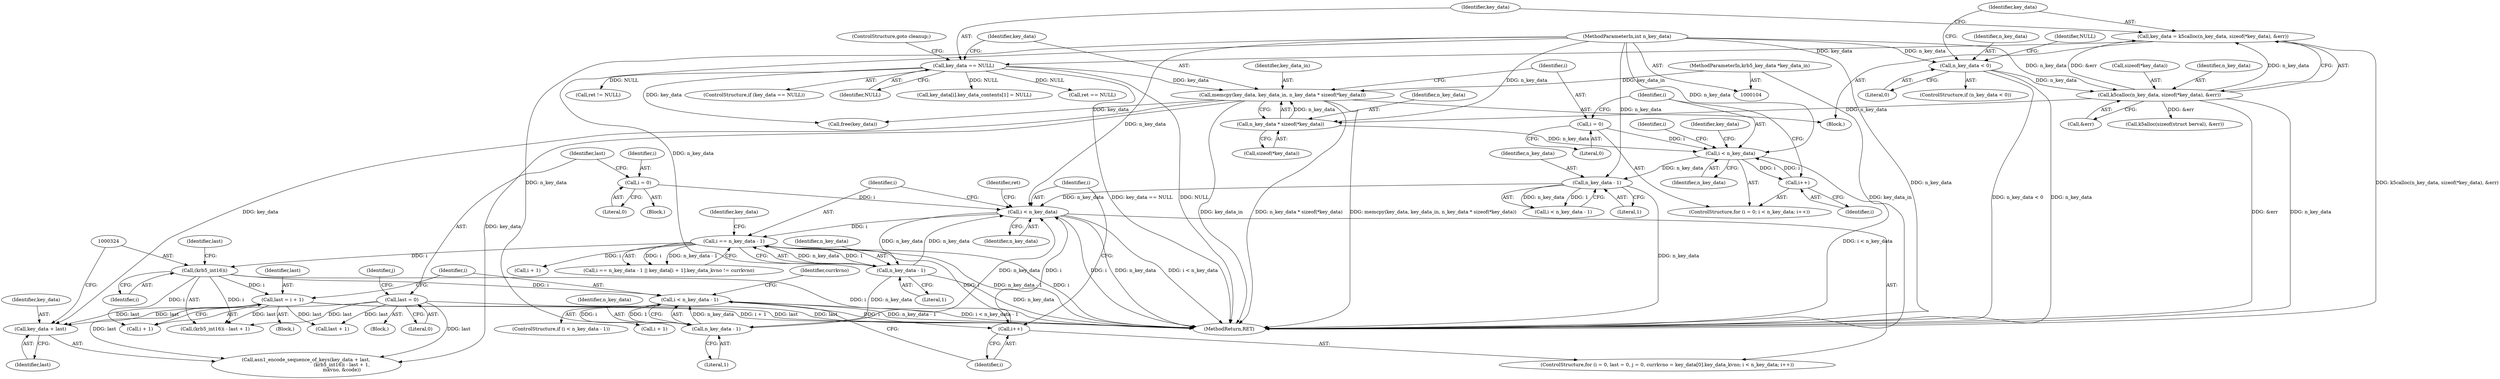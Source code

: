 digraph "0_krb5_04038bf3633c4b909b5ded3072dc88c8c419bf16@pointer" {
"1000319" [label="(Call,key_data + last)"];
"1000149" [label="(Call,memcpy(key_data, key_data_in, n_key_data * sizeof(*key_data)))"];
"1000145" [label="(Call,key_data == NULL)"];
"1000135" [label="(Call,key_data = k5calloc(n_key_data, sizeof(*key_data), &err))"];
"1000137" [label="(Call,k5calloc(n_key_data, sizeof(*key_data), &err))"];
"1000130" [label="(Call,n_key_data < 0)"];
"1000106" [label="(MethodParameterIn,int n_key_data)"];
"1000105" [label="(MethodParameterIn,krb5_key_data *key_data_in)"];
"1000152" [label="(Call,n_key_data * sizeof(*key_data))"];
"1000262" [label="(Call,last = 0)"];
"1000357" [label="(Call,last = i + 1)"];
"1000323" [label="(Call,(krb5_int16)i)"];
"1000285" [label="(Call,i == n_key_data - 1)"];
"1000276" [label="(Call,i < n_key_data)"];
"1000258" [label="(Call,i = 0)"];
"1000279" [label="(Call,i++)"];
"1000363" [label="(Call,i < n_key_data - 1)"];
"1000365" [label="(Call,n_key_data - 1)"];
"1000287" [label="(Call,n_key_data - 1)"];
"1000216" [label="(Call,n_key_data - 1)"];
"1000161" [label="(Call,i < n_key_data)"];
"1000158" [label="(Call,i = 0)"];
"1000164" [label="(Call,i++)"];
"1000108" [label="(Block,)"];
"1000365" [label="(Call,n_key_data - 1)"];
"1000326" [label="(Call,last + 1)"];
"1000391" [label="(Call,ret != NULL)"];
"1000288" [label="(Identifier,n_key_data)"];
"1000286" [label="(Identifier,i)"];
"1000293" [label="(Identifier,key_data)"];
"1000362" [label="(ControlStructure,if (i < n_key_data - 1))"];
"1000363" [label="(Call,i < n_key_data - 1)"];
"1000304" [label="(Call,k5alloc(sizeof(struct berval), &err))"];
"1000137" [label="(Call,k5calloc(n_key_data, sizeof(*key_data), &err))"];
"1000131" [label="(Identifier,n_key_data)"];
"1000383" [label="(Call,free(key_data))"];
"1000161" [label="(Call,i < n_key_data)"];
"1000158" [label="(Call,i = 0)"];
"1000218" [label="(Literal,1)"];
"1000134" [label="(Identifier,NULL)"];
"1000139" [label="(Call,sizeof(*key_data))"];
"1000154" [label="(Call,sizeof(*key_data))"];
"1000162" [label="(Identifier,i)"];
"1000153" [label="(Identifier,n_key_data)"];
"1000285" [label="(Call,i == n_key_data - 1)"];
"1000277" [label="(Identifier,i)"];
"1000359" [label="(Call,i + 1)"];
"1000136" [label="(Identifier,key_data)"];
"1000144" [label="(ControlStructure,if (key_data == NULL))"];
"1000212" [label="(Identifier,i)"];
"1000256" [label="(ControlStructure,for (i = 0, last = 0, j = 0, currkvno = key_data[0].key_data_kvno; i < n_key_data; i++))"];
"1000319" [label="(Call,key_data + last)"];
"1000323" [label="(Call,(krb5_int16)i)"];
"1000147" [label="(Identifier,NULL)"];
"1000322" [label="(Call,(krb5_int16)i - last + 1)"];
"1000150" [label="(Identifier,key_data)"];
"1000216" [label="(Call,n_key_data - 1)"];
"1000159" [label="(Identifier,i)"];
"1000366" [label="(Identifier,n_key_data)"];
"1000165" [label="(Identifier,i)"];
"1000259" [label="(Identifier,i)"];
"1000217" [label="(Identifier,n_key_data)"];
"1000280" [label="(Identifier,i)"];
"1000201" [label="(Call,key_data[i].key_data_contents[1] = NULL)"];
"1000357" [label="(Call,last = i + 1)"];
"1000164" [label="(Call,i++)"];
"1000160" [label="(Literal,0)"];
"1000373" [label="(Call,i + 1)"];
"1000132" [label="(Literal,0)"];
"1000105" [label="(MethodParameterIn,krb5_key_data *key_data_in)"];
"1000417" [label="(MethodReturn,RET)"];
"1000130" [label="(Call,n_key_data < 0)"];
"1000142" [label="(Call,&err)"];
"1000279" [label="(Call,i++)"];
"1000106" [label="(MethodParameterIn,int n_key_data)"];
"1000151" [label="(Identifier,key_data_in)"];
"1000299" [label="(Block,)"];
"1000264" [label="(Literal,0)"];
"1000325" [label="(Identifier,i)"];
"1000276" [label="(Call,i < n_key_data)"];
"1000379" [label="(Identifier,ret)"];
"1000129" [label="(ControlStructure,if (n_key_data < 0))"];
"1000320" [label="(Identifier,key_data)"];
"1000257" [label="(Block,)"];
"1000263" [label="(Identifier,last)"];
"1000294" [label="(Call,i + 1)"];
"1000364" [label="(Identifier,i)"];
"1000214" [label="(Call,i < n_key_data - 1)"];
"1000171" [label="(Identifier,key_data)"];
"1000248" [label="(Call,ret == NULL)"];
"1000146" [label="(Identifier,key_data)"];
"1000327" [label="(Identifier,last)"];
"1000138" [label="(Identifier,n_key_data)"];
"1000145" [label="(Call,key_data == NULL)"];
"1000267" [label="(Identifier,j)"];
"1000163" [label="(Identifier,n_key_data)"];
"1000278" [label="(Identifier,n_key_data)"];
"1000157" [label="(ControlStructure,for (i = 0; i < n_key_data; i++))"];
"1000369" [label="(Identifier,currkvno)"];
"1000284" [label="(Call,i == n_key_data - 1 || key_data[i + 1].key_data_kvno != currkvno)"];
"1000258" [label="(Call,i = 0)"];
"1000135" [label="(Call,key_data = k5calloc(n_key_data, sizeof(*key_data), &err))"];
"1000260" [label="(Literal,0)"];
"1000262" [label="(Call,last = 0)"];
"1000152" [label="(Call,n_key_data * sizeof(*key_data))"];
"1000318" [label="(Call,asn1_encode_sequence_of_keys(key_data + last,\n                                               (krb5_int16)i - last + 1,\n                                               mkvno, &code))"];
"1000367" [label="(Literal,1)"];
"1000149" [label="(Call,memcpy(key_data, key_data_in, n_key_data * sizeof(*key_data)))"];
"1000287" [label="(Call,n_key_data - 1)"];
"1000358" [label="(Identifier,last)"];
"1000289" [label="(Literal,1)"];
"1000261" [label="(Block,)"];
"1000321" [label="(Identifier,last)"];
"1000148" [label="(ControlStructure,goto cleanup;)"];
"1000319" -> "1000318"  [label="AST: "];
"1000319" -> "1000321"  [label="CFG: "];
"1000320" -> "1000319"  [label="AST: "];
"1000321" -> "1000319"  [label="AST: "];
"1000324" -> "1000319"  [label="CFG: "];
"1000149" -> "1000319"  [label="DDG: key_data"];
"1000262" -> "1000319"  [label="DDG: last"];
"1000357" -> "1000319"  [label="DDG: last"];
"1000149" -> "1000108"  [label="AST: "];
"1000149" -> "1000152"  [label="CFG: "];
"1000150" -> "1000149"  [label="AST: "];
"1000151" -> "1000149"  [label="AST: "];
"1000152" -> "1000149"  [label="AST: "];
"1000159" -> "1000149"  [label="CFG: "];
"1000149" -> "1000417"  [label="DDG: key_data_in"];
"1000149" -> "1000417"  [label="DDG: n_key_data * sizeof(*key_data)"];
"1000149" -> "1000417"  [label="DDG: memcpy(key_data, key_data_in, n_key_data * sizeof(*key_data))"];
"1000145" -> "1000149"  [label="DDG: key_data"];
"1000105" -> "1000149"  [label="DDG: key_data_in"];
"1000152" -> "1000149"  [label="DDG: n_key_data"];
"1000149" -> "1000318"  [label="DDG: key_data"];
"1000149" -> "1000383"  [label="DDG: key_data"];
"1000145" -> "1000144"  [label="AST: "];
"1000145" -> "1000147"  [label="CFG: "];
"1000146" -> "1000145"  [label="AST: "];
"1000147" -> "1000145"  [label="AST: "];
"1000148" -> "1000145"  [label="CFG: "];
"1000150" -> "1000145"  [label="CFG: "];
"1000145" -> "1000417"  [label="DDG: key_data == NULL"];
"1000145" -> "1000417"  [label="DDG: NULL"];
"1000135" -> "1000145"  [label="DDG: key_data"];
"1000145" -> "1000201"  [label="DDG: NULL"];
"1000145" -> "1000248"  [label="DDG: NULL"];
"1000145" -> "1000383"  [label="DDG: key_data"];
"1000145" -> "1000391"  [label="DDG: NULL"];
"1000135" -> "1000108"  [label="AST: "];
"1000135" -> "1000137"  [label="CFG: "];
"1000136" -> "1000135"  [label="AST: "];
"1000137" -> "1000135"  [label="AST: "];
"1000146" -> "1000135"  [label="CFG: "];
"1000135" -> "1000417"  [label="DDG: k5calloc(n_key_data, sizeof(*key_data), &err)"];
"1000137" -> "1000135"  [label="DDG: n_key_data"];
"1000137" -> "1000135"  [label="DDG: &err"];
"1000137" -> "1000142"  [label="CFG: "];
"1000138" -> "1000137"  [label="AST: "];
"1000139" -> "1000137"  [label="AST: "];
"1000142" -> "1000137"  [label="AST: "];
"1000137" -> "1000417"  [label="DDG: &err"];
"1000137" -> "1000417"  [label="DDG: n_key_data"];
"1000130" -> "1000137"  [label="DDG: n_key_data"];
"1000106" -> "1000137"  [label="DDG: n_key_data"];
"1000137" -> "1000152"  [label="DDG: n_key_data"];
"1000137" -> "1000304"  [label="DDG: &err"];
"1000130" -> "1000129"  [label="AST: "];
"1000130" -> "1000132"  [label="CFG: "];
"1000131" -> "1000130"  [label="AST: "];
"1000132" -> "1000130"  [label="AST: "];
"1000134" -> "1000130"  [label="CFG: "];
"1000136" -> "1000130"  [label="CFG: "];
"1000130" -> "1000417"  [label="DDG: n_key_data < 0"];
"1000130" -> "1000417"  [label="DDG: n_key_data"];
"1000106" -> "1000130"  [label="DDG: n_key_data"];
"1000106" -> "1000104"  [label="AST: "];
"1000106" -> "1000417"  [label="DDG: n_key_data"];
"1000106" -> "1000152"  [label="DDG: n_key_data"];
"1000106" -> "1000161"  [label="DDG: n_key_data"];
"1000106" -> "1000216"  [label="DDG: n_key_data"];
"1000106" -> "1000276"  [label="DDG: n_key_data"];
"1000106" -> "1000287"  [label="DDG: n_key_data"];
"1000106" -> "1000365"  [label="DDG: n_key_data"];
"1000105" -> "1000104"  [label="AST: "];
"1000105" -> "1000417"  [label="DDG: key_data_in"];
"1000152" -> "1000154"  [label="CFG: "];
"1000153" -> "1000152"  [label="AST: "];
"1000154" -> "1000152"  [label="AST: "];
"1000152" -> "1000161"  [label="DDG: n_key_data"];
"1000262" -> "1000261"  [label="AST: "];
"1000262" -> "1000264"  [label="CFG: "];
"1000263" -> "1000262"  [label="AST: "];
"1000264" -> "1000262"  [label="AST: "];
"1000267" -> "1000262"  [label="CFG: "];
"1000262" -> "1000417"  [label="DDG: last"];
"1000262" -> "1000318"  [label="DDG: last"];
"1000262" -> "1000322"  [label="DDG: last"];
"1000262" -> "1000326"  [label="DDG: last"];
"1000357" -> "1000299"  [label="AST: "];
"1000357" -> "1000359"  [label="CFG: "];
"1000358" -> "1000357"  [label="AST: "];
"1000359" -> "1000357"  [label="AST: "];
"1000364" -> "1000357"  [label="CFG: "];
"1000357" -> "1000417"  [label="DDG: last"];
"1000357" -> "1000417"  [label="DDG: i + 1"];
"1000357" -> "1000318"  [label="DDG: last"];
"1000357" -> "1000322"  [label="DDG: last"];
"1000357" -> "1000326"  [label="DDG: last"];
"1000323" -> "1000357"  [label="DDG: i"];
"1000323" -> "1000322"  [label="AST: "];
"1000323" -> "1000325"  [label="CFG: "];
"1000324" -> "1000323"  [label="AST: "];
"1000325" -> "1000323"  [label="AST: "];
"1000327" -> "1000323"  [label="CFG: "];
"1000323" -> "1000417"  [label="DDG: i"];
"1000323" -> "1000322"  [label="DDG: i"];
"1000285" -> "1000323"  [label="DDG: i"];
"1000323" -> "1000359"  [label="DDG: i"];
"1000323" -> "1000363"  [label="DDG: i"];
"1000285" -> "1000284"  [label="AST: "];
"1000285" -> "1000287"  [label="CFG: "];
"1000286" -> "1000285"  [label="AST: "];
"1000287" -> "1000285"  [label="AST: "];
"1000293" -> "1000285"  [label="CFG: "];
"1000284" -> "1000285"  [label="CFG: "];
"1000285" -> "1000417"  [label="DDG: i"];
"1000285" -> "1000417"  [label="DDG: n_key_data - 1"];
"1000285" -> "1000279"  [label="DDG: i"];
"1000285" -> "1000284"  [label="DDG: i"];
"1000285" -> "1000284"  [label="DDG: n_key_data - 1"];
"1000276" -> "1000285"  [label="DDG: i"];
"1000287" -> "1000285"  [label="DDG: n_key_data"];
"1000287" -> "1000285"  [label="DDG: 1"];
"1000285" -> "1000294"  [label="DDG: i"];
"1000276" -> "1000256"  [label="AST: "];
"1000276" -> "1000278"  [label="CFG: "];
"1000277" -> "1000276"  [label="AST: "];
"1000278" -> "1000276"  [label="AST: "];
"1000286" -> "1000276"  [label="CFG: "];
"1000379" -> "1000276"  [label="CFG: "];
"1000276" -> "1000417"  [label="DDG: n_key_data"];
"1000276" -> "1000417"  [label="DDG: i < n_key_data"];
"1000276" -> "1000417"  [label="DDG: i"];
"1000258" -> "1000276"  [label="DDG: i"];
"1000279" -> "1000276"  [label="DDG: i"];
"1000216" -> "1000276"  [label="DDG: n_key_data"];
"1000365" -> "1000276"  [label="DDG: n_key_data"];
"1000287" -> "1000276"  [label="DDG: n_key_data"];
"1000276" -> "1000287"  [label="DDG: n_key_data"];
"1000258" -> "1000257"  [label="AST: "];
"1000258" -> "1000260"  [label="CFG: "];
"1000259" -> "1000258"  [label="AST: "];
"1000260" -> "1000258"  [label="AST: "];
"1000263" -> "1000258"  [label="CFG: "];
"1000279" -> "1000256"  [label="AST: "];
"1000279" -> "1000280"  [label="CFG: "];
"1000280" -> "1000279"  [label="AST: "];
"1000277" -> "1000279"  [label="CFG: "];
"1000363" -> "1000279"  [label="DDG: i"];
"1000363" -> "1000362"  [label="AST: "];
"1000363" -> "1000365"  [label="CFG: "];
"1000364" -> "1000363"  [label="AST: "];
"1000365" -> "1000363"  [label="AST: "];
"1000369" -> "1000363"  [label="CFG: "];
"1000280" -> "1000363"  [label="CFG: "];
"1000363" -> "1000417"  [label="DDG: n_key_data - 1"];
"1000363" -> "1000417"  [label="DDG: i < n_key_data - 1"];
"1000365" -> "1000363"  [label="DDG: n_key_data"];
"1000365" -> "1000363"  [label="DDG: 1"];
"1000363" -> "1000373"  [label="DDG: i"];
"1000365" -> "1000367"  [label="CFG: "];
"1000366" -> "1000365"  [label="AST: "];
"1000367" -> "1000365"  [label="AST: "];
"1000287" -> "1000365"  [label="DDG: n_key_data"];
"1000287" -> "1000289"  [label="CFG: "];
"1000288" -> "1000287"  [label="AST: "];
"1000289" -> "1000287"  [label="AST: "];
"1000287" -> "1000417"  [label="DDG: n_key_data"];
"1000216" -> "1000214"  [label="AST: "];
"1000216" -> "1000218"  [label="CFG: "];
"1000217" -> "1000216"  [label="AST: "];
"1000218" -> "1000216"  [label="AST: "];
"1000214" -> "1000216"  [label="CFG: "];
"1000216" -> "1000417"  [label="DDG: n_key_data"];
"1000216" -> "1000214"  [label="DDG: n_key_data"];
"1000216" -> "1000214"  [label="DDG: 1"];
"1000161" -> "1000216"  [label="DDG: n_key_data"];
"1000161" -> "1000157"  [label="AST: "];
"1000161" -> "1000163"  [label="CFG: "];
"1000162" -> "1000161"  [label="AST: "];
"1000163" -> "1000161"  [label="AST: "];
"1000171" -> "1000161"  [label="CFG: "];
"1000212" -> "1000161"  [label="CFG: "];
"1000161" -> "1000417"  [label="DDG: i < n_key_data"];
"1000158" -> "1000161"  [label="DDG: i"];
"1000164" -> "1000161"  [label="DDG: i"];
"1000161" -> "1000164"  [label="DDG: i"];
"1000158" -> "1000157"  [label="AST: "];
"1000158" -> "1000160"  [label="CFG: "];
"1000159" -> "1000158"  [label="AST: "];
"1000160" -> "1000158"  [label="AST: "];
"1000162" -> "1000158"  [label="CFG: "];
"1000164" -> "1000157"  [label="AST: "];
"1000164" -> "1000165"  [label="CFG: "];
"1000165" -> "1000164"  [label="AST: "];
"1000162" -> "1000164"  [label="CFG: "];
}
